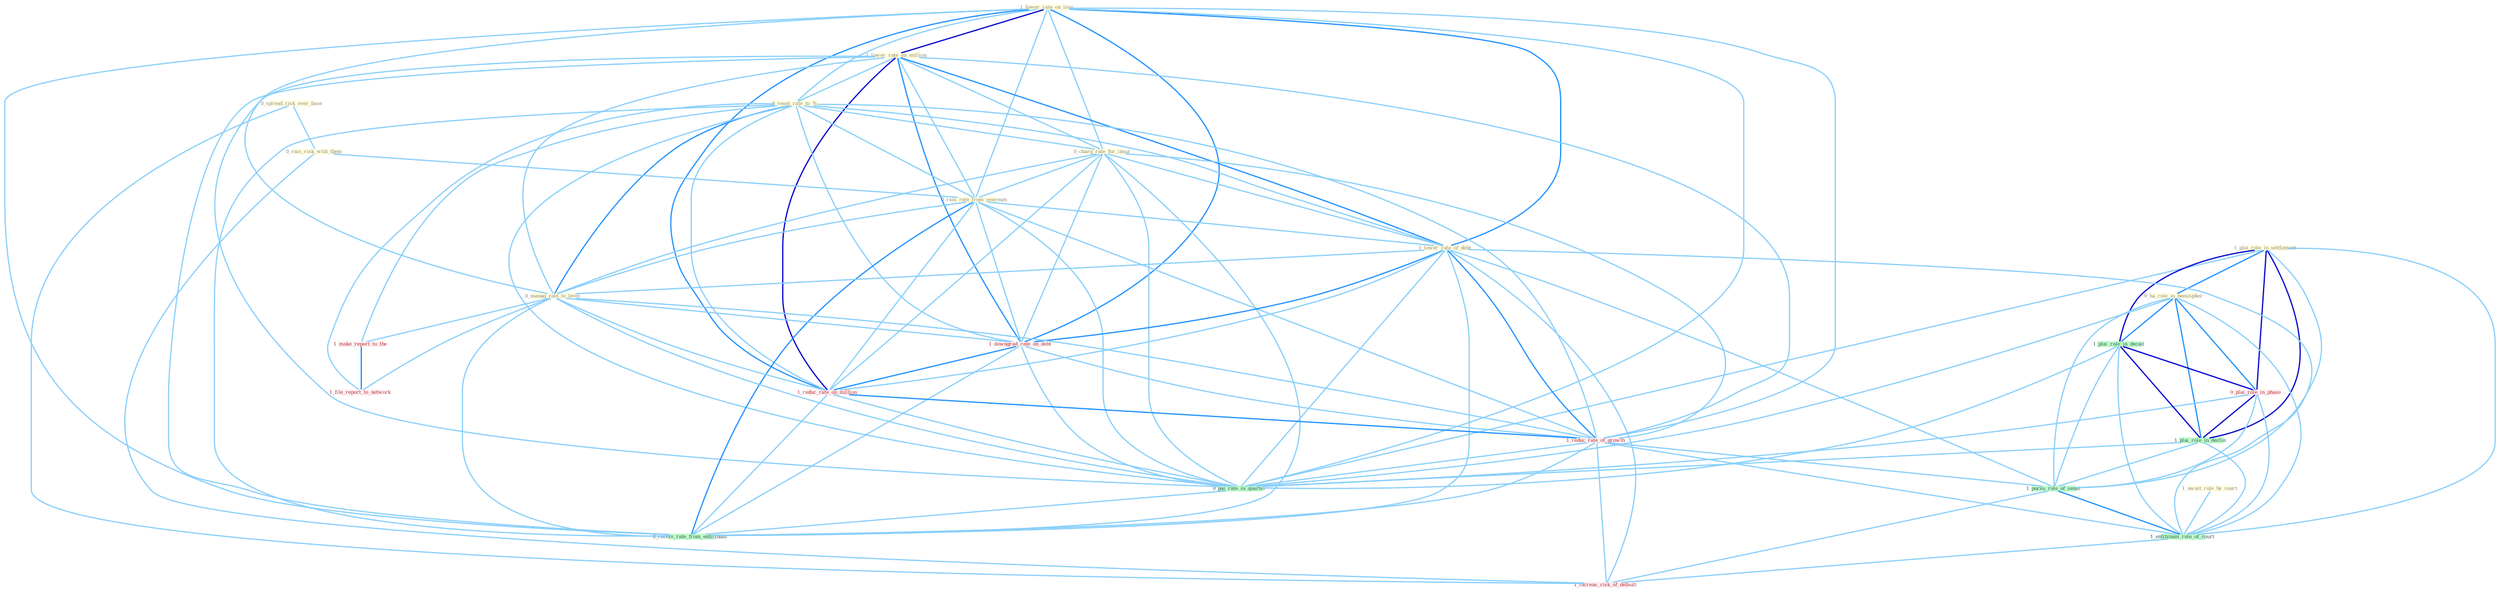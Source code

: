 Graph G{ 
    node
    [shape=polygon,style=filled,width=.5,height=.06,color="#BDFCC9",fixedsize=true,fontsize=4,
    fontcolor="#2f4f4f"];
    {node
    [color="#ffffe0", fontcolor="#8b7d6b"] "1_lower_rate_on_issu " "0_spread_risk_over_base " "1_lower_rate_on_million " "1_plai_role_in_settlement " "0_reset_rate_to_% " "0_charg_rate_for_insur " "0_rais_risk_with_them " "0_ha_role_in_hemispher " "1_await_rule_by_court " "0_rais_rate_from_yearnum " "1_lower_rate_of_debt " "0_manag_rate_to_level "}
{node [color="#fff0f5", fontcolor="#b22222"] "1_downgrad_rate_on_debt " "1_reduc_rate_on_million " "0_plai_role_in_phase " "1_reduc_rate_of_growth " "1_make_report_to_the " "1_file_report_to_network " "1_increas_risk_of_default "}
edge [color="#B0E2FF"];

	"1_lower_rate_on_issu " -- "1_lower_rate_on_million " [w="3", color="#0000cd" , len=0.6];
	"1_lower_rate_on_issu " -- "0_reset_rate_to_% " [w="1", color="#87cefa" ];
	"1_lower_rate_on_issu " -- "0_charg_rate_for_insur " [w="1", color="#87cefa" ];
	"1_lower_rate_on_issu " -- "0_rais_rate_from_yearnum " [w="1", color="#87cefa" ];
	"1_lower_rate_on_issu " -- "1_lower_rate_of_debt " [w="2", color="#1e90ff" , len=0.8];
	"1_lower_rate_on_issu " -- "0_manag_rate_to_level " [w="1", color="#87cefa" ];
	"1_lower_rate_on_issu " -- "1_downgrad_rate_on_debt " [w="2", color="#1e90ff" , len=0.8];
	"1_lower_rate_on_issu " -- "1_reduc_rate_on_million " [w="2", color="#1e90ff" , len=0.8];
	"1_lower_rate_on_issu " -- "1_reduc_rate_of_growth " [w="1", color="#87cefa" ];
	"1_lower_rate_on_issu " -- "0_pai_rate_in_quarter " [w="1", color="#87cefa" ];
	"1_lower_rate_on_issu " -- "0_receiv_rate_from_entitynam " [w="1", color="#87cefa" ];
	"0_spread_risk_over_base " -- "0_rais_risk_with_them " [w="1", color="#87cefa" ];
	"0_spread_risk_over_base " -- "1_increas_risk_of_default " [w="1", color="#87cefa" ];
	"1_lower_rate_on_million " -- "0_reset_rate_to_% " [w="1", color="#87cefa" ];
	"1_lower_rate_on_million " -- "0_charg_rate_for_insur " [w="1", color="#87cefa" ];
	"1_lower_rate_on_million " -- "0_rais_rate_from_yearnum " [w="1", color="#87cefa" ];
	"1_lower_rate_on_million " -- "1_lower_rate_of_debt " [w="2", color="#1e90ff" , len=0.8];
	"1_lower_rate_on_million " -- "0_manag_rate_to_level " [w="1", color="#87cefa" ];
	"1_lower_rate_on_million " -- "1_downgrad_rate_on_debt " [w="2", color="#1e90ff" , len=0.8];
	"1_lower_rate_on_million " -- "1_reduc_rate_on_million " [w="3", color="#0000cd" , len=0.6];
	"1_lower_rate_on_million " -- "1_reduc_rate_of_growth " [w="1", color="#87cefa" ];
	"1_lower_rate_on_million " -- "0_pai_rate_in_quarter " [w="1", color="#87cefa" ];
	"1_lower_rate_on_million " -- "0_receiv_rate_from_entitynam " [w="1", color="#87cefa" ];
	"1_plai_role_in_settlement " -- "0_ha_role_in_hemispher " [w="2", color="#1e90ff" , len=0.8];
	"1_plai_role_in_settlement " -- "1_plai_role_in_decad " [w="3", color="#0000cd" , len=0.6];
	"1_plai_role_in_settlement " -- "0_plai_role_in_phase " [w="3", color="#0000cd" , len=0.6];
	"1_plai_role_in_settlement " -- "1_plai_role_in_declin " [w="3", color="#0000cd" , len=0.6];
	"1_plai_role_in_settlement " -- "0_pai_rate_in_quarter " [w="1", color="#87cefa" ];
	"1_plai_role_in_settlement " -- "1_pursu_role_of_senat " [w="1", color="#87cefa" ];
	"1_plai_role_in_settlement " -- "1_entitynam_role_of_court " [w="1", color="#87cefa" ];
	"0_reset_rate_to_% " -- "0_charg_rate_for_insur " [w="1", color="#87cefa" ];
	"0_reset_rate_to_% " -- "0_rais_rate_from_yearnum " [w="1", color="#87cefa" ];
	"0_reset_rate_to_% " -- "1_lower_rate_of_debt " [w="1", color="#87cefa" ];
	"0_reset_rate_to_% " -- "0_manag_rate_to_level " [w="2", color="#1e90ff" , len=0.8];
	"0_reset_rate_to_% " -- "1_downgrad_rate_on_debt " [w="1", color="#87cefa" ];
	"0_reset_rate_to_% " -- "1_reduc_rate_on_million " [w="1", color="#87cefa" ];
	"0_reset_rate_to_% " -- "1_reduc_rate_of_growth " [w="1", color="#87cefa" ];
	"0_reset_rate_to_% " -- "1_make_report_to_the " [w="1", color="#87cefa" ];
	"0_reset_rate_to_% " -- "0_pai_rate_in_quarter " [w="1", color="#87cefa" ];
	"0_reset_rate_to_% " -- "1_file_report_to_network " [w="1", color="#87cefa" ];
	"0_reset_rate_to_% " -- "0_receiv_rate_from_entitynam " [w="1", color="#87cefa" ];
	"0_charg_rate_for_insur " -- "0_rais_rate_from_yearnum " [w="1", color="#87cefa" ];
	"0_charg_rate_for_insur " -- "1_lower_rate_of_debt " [w="1", color="#87cefa" ];
	"0_charg_rate_for_insur " -- "0_manag_rate_to_level " [w="1", color="#87cefa" ];
	"0_charg_rate_for_insur " -- "1_downgrad_rate_on_debt " [w="1", color="#87cefa" ];
	"0_charg_rate_for_insur " -- "1_reduc_rate_on_million " [w="1", color="#87cefa" ];
	"0_charg_rate_for_insur " -- "1_reduc_rate_of_growth " [w="1", color="#87cefa" ];
	"0_charg_rate_for_insur " -- "0_pai_rate_in_quarter " [w="1", color="#87cefa" ];
	"0_charg_rate_for_insur " -- "0_receiv_rate_from_entitynam " [w="1", color="#87cefa" ];
	"0_rais_risk_with_them " -- "0_rais_rate_from_yearnum " [w="1", color="#87cefa" ];
	"0_rais_risk_with_them " -- "1_increas_risk_of_default " [w="1", color="#87cefa" ];
	"0_ha_role_in_hemispher " -- "1_plai_role_in_decad " [w="2", color="#1e90ff" , len=0.8];
	"0_ha_role_in_hemispher " -- "0_plai_role_in_phase " [w="2", color="#1e90ff" , len=0.8];
	"0_ha_role_in_hemispher " -- "1_plai_role_in_declin " [w="2", color="#1e90ff" , len=0.8];
	"0_ha_role_in_hemispher " -- "0_pai_rate_in_quarter " [w="1", color="#87cefa" ];
	"0_ha_role_in_hemispher " -- "1_pursu_role_of_senat " [w="1", color="#87cefa" ];
	"0_ha_role_in_hemispher " -- "1_entitynam_role_of_court " [w="1", color="#87cefa" ];
	"1_await_rule_by_court " -- "1_entitynam_role_of_court " [w="1", color="#87cefa" ];
	"0_rais_rate_from_yearnum " -- "1_lower_rate_of_debt " [w="1", color="#87cefa" ];
	"0_rais_rate_from_yearnum " -- "0_manag_rate_to_level " [w="1", color="#87cefa" ];
	"0_rais_rate_from_yearnum " -- "1_downgrad_rate_on_debt " [w="1", color="#87cefa" ];
	"0_rais_rate_from_yearnum " -- "1_reduc_rate_on_million " [w="1", color="#87cefa" ];
	"0_rais_rate_from_yearnum " -- "1_reduc_rate_of_growth " [w="1", color="#87cefa" ];
	"0_rais_rate_from_yearnum " -- "0_pai_rate_in_quarter " [w="1", color="#87cefa" ];
	"0_rais_rate_from_yearnum " -- "0_receiv_rate_from_entitynam " [w="2", color="#1e90ff" , len=0.8];
	"1_lower_rate_of_debt " -- "0_manag_rate_to_level " [w="1", color="#87cefa" ];
	"1_lower_rate_of_debt " -- "1_downgrad_rate_on_debt " [w="2", color="#1e90ff" , len=0.8];
	"1_lower_rate_of_debt " -- "1_reduc_rate_on_million " [w="1", color="#87cefa" ];
	"1_lower_rate_of_debt " -- "1_reduc_rate_of_growth " [w="2", color="#1e90ff" , len=0.8];
	"1_lower_rate_of_debt " -- "0_pai_rate_in_quarter " [w="1", color="#87cefa" ];
	"1_lower_rate_of_debt " -- "1_pursu_role_of_senat " [w="1", color="#87cefa" ];
	"1_lower_rate_of_debt " -- "1_entitynam_role_of_court " [w="1", color="#87cefa" ];
	"1_lower_rate_of_debt " -- "0_receiv_rate_from_entitynam " [w="1", color="#87cefa" ];
	"1_lower_rate_of_debt " -- "1_increas_risk_of_default " [w="1", color="#87cefa" ];
	"0_manag_rate_to_level " -- "1_downgrad_rate_on_debt " [w="1", color="#87cefa" ];
	"0_manag_rate_to_level " -- "1_reduc_rate_on_million " [w="1", color="#87cefa" ];
	"0_manag_rate_to_level " -- "1_reduc_rate_of_growth " [w="1", color="#87cefa" ];
	"0_manag_rate_to_level " -- "1_make_report_to_the " [w="1", color="#87cefa" ];
	"0_manag_rate_to_level " -- "0_pai_rate_in_quarter " [w="1", color="#87cefa" ];
	"0_manag_rate_to_level " -- "1_file_report_to_network " [w="1", color="#87cefa" ];
	"0_manag_rate_to_level " -- "0_receiv_rate_from_entitynam " [w="1", color="#87cefa" ];
	"1_downgrad_rate_on_debt " -- "1_reduc_rate_on_million " [w="2", color="#1e90ff" , len=0.8];
	"1_downgrad_rate_on_debt " -- "1_reduc_rate_of_growth " [w="1", color="#87cefa" ];
	"1_downgrad_rate_on_debt " -- "0_pai_rate_in_quarter " [w="1", color="#87cefa" ];
	"1_downgrad_rate_on_debt " -- "0_receiv_rate_from_entitynam " [w="1", color="#87cefa" ];
	"1_reduc_rate_on_million " -- "1_reduc_rate_of_growth " [w="2", color="#1e90ff" , len=0.8];
	"1_reduc_rate_on_million " -- "0_pai_rate_in_quarter " [w="1", color="#87cefa" ];
	"1_reduc_rate_on_million " -- "0_receiv_rate_from_entitynam " [w="1", color="#87cefa" ];
	"1_plai_role_in_decad " -- "0_plai_role_in_phase " [w="3", color="#0000cd" , len=0.6];
	"1_plai_role_in_decad " -- "1_plai_role_in_declin " [w="3", color="#0000cd" , len=0.6];
	"1_plai_role_in_decad " -- "0_pai_rate_in_quarter " [w="1", color="#87cefa" ];
	"1_plai_role_in_decad " -- "1_pursu_role_of_senat " [w="1", color="#87cefa" ];
	"1_plai_role_in_decad " -- "1_entitynam_role_of_court " [w="1", color="#87cefa" ];
	"0_plai_role_in_phase " -- "1_plai_role_in_declin " [w="3", color="#0000cd" , len=0.6];
	"0_plai_role_in_phase " -- "0_pai_rate_in_quarter " [w="1", color="#87cefa" ];
	"0_plai_role_in_phase " -- "1_pursu_role_of_senat " [w="1", color="#87cefa" ];
	"0_plai_role_in_phase " -- "1_entitynam_role_of_court " [w="1", color="#87cefa" ];
	"1_reduc_rate_of_growth " -- "0_pai_rate_in_quarter " [w="1", color="#87cefa" ];
	"1_reduc_rate_of_growth " -- "1_pursu_role_of_senat " [w="1", color="#87cefa" ];
	"1_reduc_rate_of_growth " -- "1_entitynam_role_of_court " [w="1", color="#87cefa" ];
	"1_reduc_rate_of_growth " -- "0_receiv_rate_from_entitynam " [w="1", color="#87cefa" ];
	"1_reduc_rate_of_growth " -- "1_increas_risk_of_default " [w="1", color="#87cefa" ];
	"1_make_report_to_the " -- "1_file_report_to_network " [w="2", color="#1e90ff" , len=0.8];
	"1_plai_role_in_declin " -- "0_pai_rate_in_quarter " [w="1", color="#87cefa" ];
	"1_plai_role_in_declin " -- "1_pursu_role_of_senat " [w="1", color="#87cefa" ];
	"1_plai_role_in_declin " -- "1_entitynam_role_of_court " [w="1", color="#87cefa" ];
	"0_pai_rate_in_quarter " -- "0_receiv_rate_from_entitynam " [w="1", color="#87cefa" ];
	"1_pursu_role_of_senat " -- "1_entitynam_role_of_court " [w="2", color="#1e90ff" , len=0.8];
	"1_pursu_role_of_senat " -- "1_increas_risk_of_default " [w="1", color="#87cefa" ];
	"1_entitynam_role_of_court " -- "1_increas_risk_of_default " [w="1", color="#87cefa" ];
}